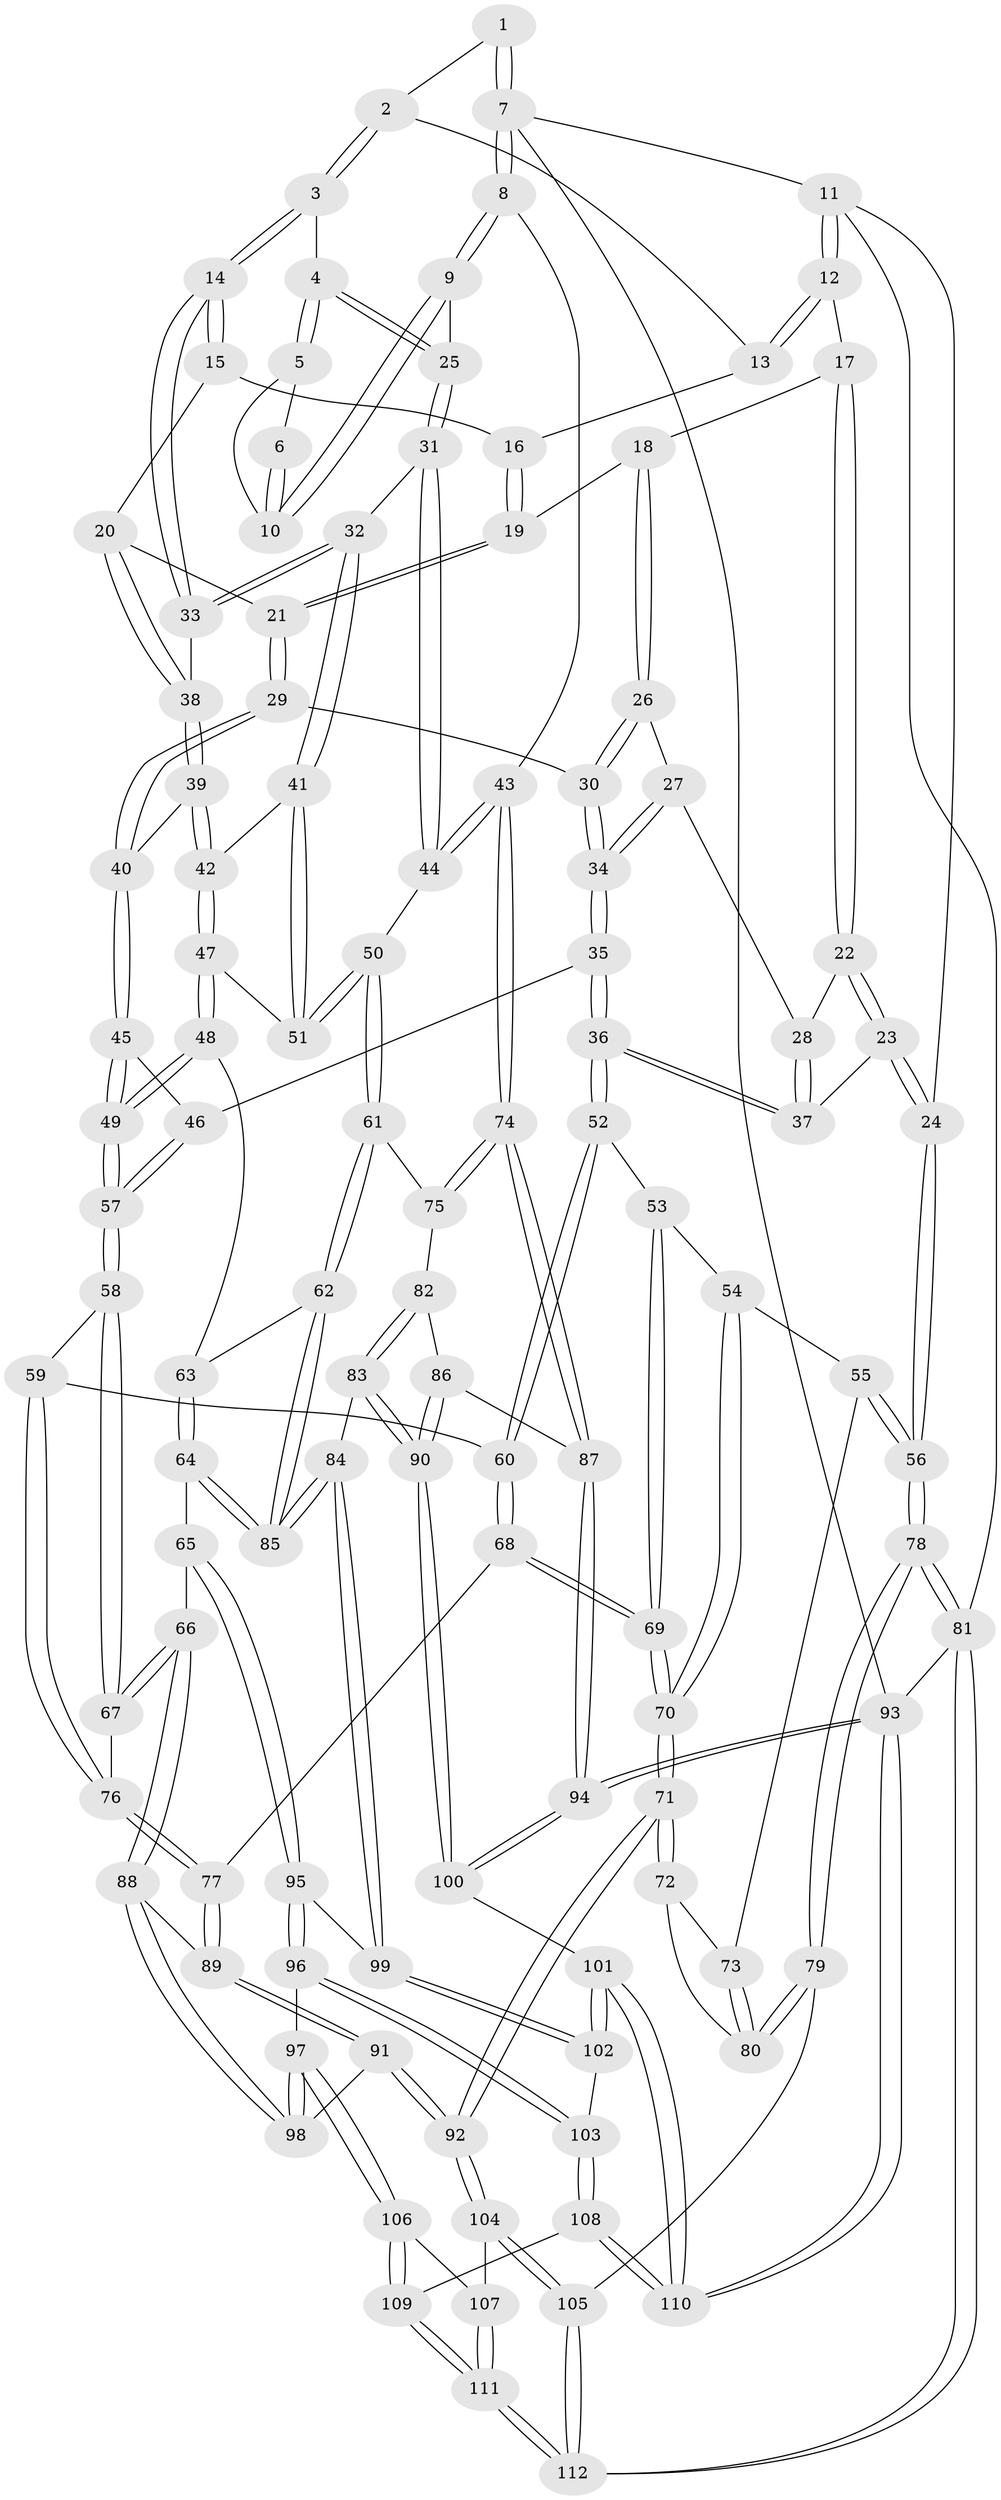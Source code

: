 // Generated by graph-tools (version 1.1) at 2025/01/03/09/25 05:01:59]
// undirected, 112 vertices, 277 edges
graph export_dot {
graph [start="1"]
  node [color=gray90,style=filled];
  1 [pos="+1+0"];
  2 [pos="+0.9104802417352862+0"];
  3 [pos="+0.7895789088454692+0.10745824411148891"];
  4 [pos="+0.8157385937516924+0.11443574456104635"];
  5 [pos="+0.8503458780026787+0.11381380320466855"];
  6 [pos="+0.9318011233159049+0.019206882991405383"];
  7 [pos="+1+0"];
  8 [pos="+1+0.11317333335682593"];
  9 [pos="+0.9864056439386992+0.1618238700853554"];
  10 [pos="+0.9283449253286761+0.12686688965280848"];
  11 [pos="+0+0"];
  12 [pos="+0+0"];
  13 [pos="+0.5366866171856433+0"];
  14 [pos="+0.7586501934100668+0.12576694520985668"];
  15 [pos="+0.5869466309885921+0"];
  16 [pos="+0.5356340619633176+0"];
  17 [pos="+0.17651017157194998+0.003055547446690782"];
  18 [pos="+0.3459076781165327+0.10365535092662356"];
  19 [pos="+0.4120022763365312+0.0770861858329414"];
  20 [pos="+0.5751086174679457+0.1569861946705657"];
  21 [pos="+0.4870922766213739+0.17744534741288398"];
  22 [pos="+0.1731163587542797+0.14301703256798098"];
  23 [pos="+0.09227640062566247+0.2582121827192204"];
  24 [pos="+0+0.2952656199392553"];
  25 [pos="+0.9066863603439574+0.2476728378966331"];
  26 [pos="+0.34491711839278455+0.1073273621016525"];
  27 [pos="+0.2405257413632687+0.1812793189819262"];
  28 [pos="+0.228020950232195+0.17815532802392112"];
  29 [pos="+0.46094189655152995+0.2498198382168525"];
  30 [pos="+0.34415162806231175+0.25009193144836916"];
  31 [pos="+0.8890536920732853+0.29108466905759534"];
  32 [pos="+0.7889520673423815+0.2797607544845549"];
  33 [pos="+0.7294896439475548+0.18821170645258553"];
  34 [pos="+0.31739407404991615+0.2748340093463247"];
  35 [pos="+0.2774906305087314+0.3481276417823216"];
  36 [pos="+0.2621671499156838+0.35687322879772854"];
  37 [pos="+0.19995303031611864+0.3127314339259999"];
  38 [pos="+0.6461581585114258+0.21256454161452745"];
  39 [pos="+0.6194445552555451+0.2719873521644213"];
  40 [pos="+0.488599727866559+0.2953843411145864"];
  41 [pos="+0.7727821988791524+0.3127835209078169"];
  42 [pos="+0.6390133699516044+0.35213070105917016"];
  43 [pos="+1+0.460608845860299"];
  44 [pos="+0.9606799857134148+0.39439735876111426"];
  45 [pos="+0.48817050200205425+0.2992975605239754"];
  46 [pos="+0.34720161072564887+0.37107442899207554"];
  47 [pos="+0.6287850870942244+0.40628615390904893"];
  48 [pos="+0.6170926782561517+0.4242096752632989"];
  49 [pos="+0.5066258034863238+0.4243129922808148"];
  50 [pos="+0.8166648311162052+0.4638361516676335"];
  51 [pos="+0.7711685343261141+0.39622148996984174"];
  52 [pos="+0.24693306904641232+0.4044429581204971"];
  53 [pos="+0.2033406358024112+0.4411198071315078"];
  54 [pos="+0.12889398586071418+0.46375747037365833"];
  55 [pos="+0.10848136171696163+0.4665109281775985"];
  56 [pos="+0+0.32637050847092164"];
  57 [pos="+0.4726381040038054+0.4535830764905758"];
  58 [pos="+0.46486307141201777+0.47785048620151094"];
  59 [pos="+0.4101375412912364+0.4993592612505252"];
  60 [pos="+0.30523485423383273+0.4835013337753702"];
  61 [pos="+0.7884312923714503+0.5275363422771698"];
  62 [pos="+0.7528721638479388+0.5518622276740234"];
  63 [pos="+0.6179866392284248+0.42602722805811893"];
  64 [pos="+0.5794138274559189+0.6286699622231522"];
  65 [pos="+0.5601658467659177+0.6348672215596121"];
  66 [pos="+0.5333120959540953+0.6294827269302937"];
  67 [pos="+0.505877975123277+0.597140780916691"];
  68 [pos="+0.3003400602482332+0.6138183801969033"];
  69 [pos="+0.23109169580378236+0.6425532449318782"];
  70 [pos="+0.21106217812810935+0.6611242410735385"];
  71 [pos="+0.16298071160103056+0.7172206472566282"];
  72 [pos="+0.15584131292557402+0.7152011728930026"];
  73 [pos="+0.1039948265189843+0.49625182549899405"];
  74 [pos="+1+0.4890769015745798"];
  75 [pos="+0.8221995266025511+0.5441315716389156"];
  76 [pos="+0.3449590326786971+0.6089902260408723"];
  77 [pos="+0.33043720939793203+0.6175826945921479"];
  78 [pos="+0+0.7059766753085694"];
  79 [pos="+0+0.7060581080084354"];
  80 [pos="+0+0.6994625961967995"];
  81 [pos="+0+1"];
  82 [pos="+0.9068334233049256+0.6071355997130472"];
  83 [pos="+0.8043005550862214+0.7083103615477451"];
  84 [pos="+0.7273763965614617+0.6498494969998241"];
  85 [pos="+0.7176839761027453+0.6304630113730673"];
  86 [pos="+0.9642239558538479+0.6145999591852959"];
  87 [pos="+1+0.5032486843572217"];
  88 [pos="+0.45447239395301964+0.7049827221284479"];
  89 [pos="+0.3637455235806817+0.661912747956653"];
  90 [pos="+0.8842950280171744+0.8234362348427049"];
  91 [pos="+0.34785089968824773+0.7432016438161534"];
  92 [pos="+0.18852505031313163+0.7632670208076036"];
  93 [pos="+1+1"];
  94 [pos="+1+1"];
  95 [pos="+0.5774185855564027+0.7546037402181722"];
  96 [pos="+0.4928432995753598+0.8478463974554065"];
  97 [pos="+0.4456125847094579+0.8493676956140954"];
  98 [pos="+0.43366474087899154+0.7925748405532188"];
  99 [pos="+0.6637263008724237+0.7991126489257446"];
  100 [pos="+0.8933258986532944+0.8550953933040868"];
  101 [pos="+0.7273041054216807+0.8857194964582747"];
  102 [pos="+0.6826357827031635+0.866326243116492"];
  103 [pos="+0.5960182768019344+0.9000708533565248"];
  104 [pos="+0.19548796209753222+0.7918558676092999"];
  105 [pos="+0.1202283200263269+0.9182059578541782"];
  106 [pos="+0.41486402912122566+0.8844046820379138"];
  107 [pos="+0.2988857071142746+0.883922268001719"];
  108 [pos="+0.546513360319247+1"];
  109 [pos="+0.47796610260950156+1"];
  110 [pos="+0.6683770877067945+1"];
  111 [pos="+0.13988757799343107+1"];
  112 [pos="+0+1"];
  1 -- 2;
  1 -- 7;
  1 -- 7;
  2 -- 3;
  2 -- 3;
  2 -- 13;
  3 -- 4;
  3 -- 14;
  3 -- 14;
  4 -- 5;
  4 -- 5;
  4 -- 25;
  4 -- 25;
  5 -- 6;
  5 -- 10;
  6 -- 10;
  6 -- 10;
  7 -- 8;
  7 -- 8;
  7 -- 11;
  7 -- 93;
  8 -- 9;
  8 -- 9;
  8 -- 43;
  9 -- 10;
  9 -- 10;
  9 -- 25;
  11 -- 12;
  11 -- 12;
  11 -- 24;
  11 -- 81;
  12 -- 13;
  12 -- 13;
  12 -- 17;
  13 -- 16;
  14 -- 15;
  14 -- 15;
  14 -- 33;
  14 -- 33;
  15 -- 16;
  15 -- 20;
  16 -- 19;
  16 -- 19;
  17 -- 18;
  17 -- 22;
  17 -- 22;
  18 -- 19;
  18 -- 26;
  18 -- 26;
  19 -- 21;
  19 -- 21;
  20 -- 21;
  20 -- 38;
  20 -- 38;
  21 -- 29;
  21 -- 29;
  22 -- 23;
  22 -- 23;
  22 -- 28;
  23 -- 24;
  23 -- 24;
  23 -- 37;
  24 -- 56;
  24 -- 56;
  25 -- 31;
  25 -- 31;
  26 -- 27;
  26 -- 30;
  26 -- 30;
  27 -- 28;
  27 -- 34;
  27 -- 34;
  28 -- 37;
  28 -- 37;
  29 -- 30;
  29 -- 40;
  29 -- 40;
  30 -- 34;
  30 -- 34;
  31 -- 32;
  31 -- 44;
  31 -- 44;
  32 -- 33;
  32 -- 33;
  32 -- 41;
  32 -- 41;
  33 -- 38;
  34 -- 35;
  34 -- 35;
  35 -- 36;
  35 -- 36;
  35 -- 46;
  36 -- 37;
  36 -- 37;
  36 -- 52;
  36 -- 52;
  38 -- 39;
  38 -- 39;
  39 -- 40;
  39 -- 42;
  39 -- 42;
  40 -- 45;
  40 -- 45;
  41 -- 42;
  41 -- 51;
  41 -- 51;
  42 -- 47;
  42 -- 47;
  43 -- 44;
  43 -- 44;
  43 -- 74;
  43 -- 74;
  44 -- 50;
  45 -- 46;
  45 -- 49;
  45 -- 49;
  46 -- 57;
  46 -- 57;
  47 -- 48;
  47 -- 48;
  47 -- 51;
  48 -- 49;
  48 -- 49;
  48 -- 63;
  49 -- 57;
  49 -- 57;
  50 -- 51;
  50 -- 51;
  50 -- 61;
  50 -- 61;
  52 -- 53;
  52 -- 60;
  52 -- 60;
  53 -- 54;
  53 -- 69;
  53 -- 69;
  54 -- 55;
  54 -- 70;
  54 -- 70;
  55 -- 56;
  55 -- 56;
  55 -- 73;
  56 -- 78;
  56 -- 78;
  57 -- 58;
  57 -- 58;
  58 -- 59;
  58 -- 67;
  58 -- 67;
  59 -- 60;
  59 -- 76;
  59 -- 76;
  60 -- 68;
  60 -- 68;
  61 -- 62;
  61 -- 62;
  61 -- 75;
  62 -- 63;
  62 -- 85;
  62 -- 85;
  63 -- 64;
  63 -- 64;
  64 -- 65;
  64 -- 85;
  64 -- 85;
  65 -- 66;
  65 -- 95;
  65 -- 95;
  66 -- 67;
  66 -- 67;
  66 -- 88;
  66 -- 88;
  67 -- 76;
  68 -- 69;
  68 -- 69;
  68 -- 77;
  69 -- 70;
  69 -- 70;
  70 -- 71;
  70 -- 71;
  71 -- 72;
  71 -- 72;
  71 -- 92;
  71 -- 92;
  72 -- 73;
  72 -- 80;
  73 -- 80;
  73 -- 80;
  74 -- 75;
  74 -- 75;
  74 -- 87;
  74 -- 87;
  75 -- 82;
  76 -- 77;
  76 -- 77;
  77 -- 89;
  77 -- 89;
  78 -- 79;
  78 -- 79;
  78 -- 81;
  78 -- 81;
  79 -- 80;
  79 -- 80;
  79 -- 105;
  81 -- 112;
  81 -- 112;
  81 -- 93;
  82 -- 83;
  82 -- 83;
  82 -- 86;
  83 -- 84;
  83 -- 90;
  83 -- 90;
  84 -- 85;
  84 -- 85;
  84 -- 99;
  84 -- 99;
  86 -- 87;
  86 -- 90;
  86 -- 90;
  87 -- 94;
  87 -- 94;
  88 -- 89;
  88 -- 98;
  88 -- 98;
  89 -- 91;
  89 -- 91;
  90 -- 100;
  90 -- 100;
  91 -- 92;
  91 -- 92;
  91 -- 98;
  92 -- 104;
  92 -- 104;
  93 -- 94;
  93 -- 94;
  93 -- 110;
  93 -- 110;
  94 -- 100;
  94 -- 100;
  95 -- 96;
  95 -- 96;
  95 -- 99;
  96 -- 97;
  96 -- 103;
  96 -- 103;
  97 -- 98;
  97 -- 98;
  97 -- 106;
  97 -- 106;
  99 -- 102;
  99 -- 102;
  100 -- 101;
  101 -- 102;
  101 -- 102;
  101 -- 110;
  101 -- 110;
  102 -- 103;
  103 -- 108;
  103 -- 108;
  104 -- 105;
  104 -- 105;
  104 -- 107;
  105 -- 112;
  105 -- 112;
  106 -- 107;
  106 -- 109;
  106 -- 109;
  107 -- 111;
  107 -- 111;
  108 -- 109;
  108 -- 110;
  108 -- 110;
  109 -- 111;
  109 -- 111;
  111 -- 112;
  111 -- 112;
}
